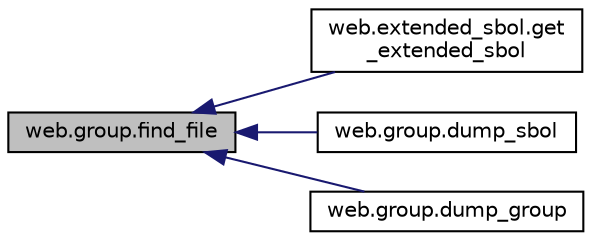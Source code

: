 digraph "web.group.find_file"
{
  edge [fontname="Helvetica",fontsize="10",labelfontname="Helvetica",labelfontsize="10"];
  node [fontname="Helvetica",fontsize="10",shape=record];
  rankdir="LR";
  Node1 [label="web.group.find_file",height=0.2,width=0.4,color="black", fillcolor="grey75", style="filled" fontcolor="black"];
  Node1 -> Node2 [dir="back",color="midnightblue",fontsize="10",style="solid",fontname="Helvetica"];
  Node2 [label="web.extended_sbol.get\l_extended_sbol",height=0.2,width=0.4,color="black", fillcolor="white", style="filled",URL="$namespaceweb_1_1extended__sbol.html#aa3bc7da3defcb7a028430f9a35345a82"];
  Node1 -> Node3 [dir="back",color="midnightblue",fontsize="10",style="solid",fontname="Helvetica"];
  Node3 [label="web.group.dump_sbol",height=0.2,width=0.4,color="black", fillcolor="white", style="filled",URL="$namespaceweb_1_1group.html#ae87ef9f3d260d26fabcbb93d7a4348af"];
  Node1 -> Node4 [dir="back",color="midnightblue",fontsize="10",style="solid",fontname="Helvetica"];
  Node4 [label="web.group.dump_group",height=0.2,width=0.4,color="black", fillcolor="white", style="filled",URL="$namespaceweb_1_1group.html#aefc373ecaa83f866c9a8f59a8c33db7a"];
}
